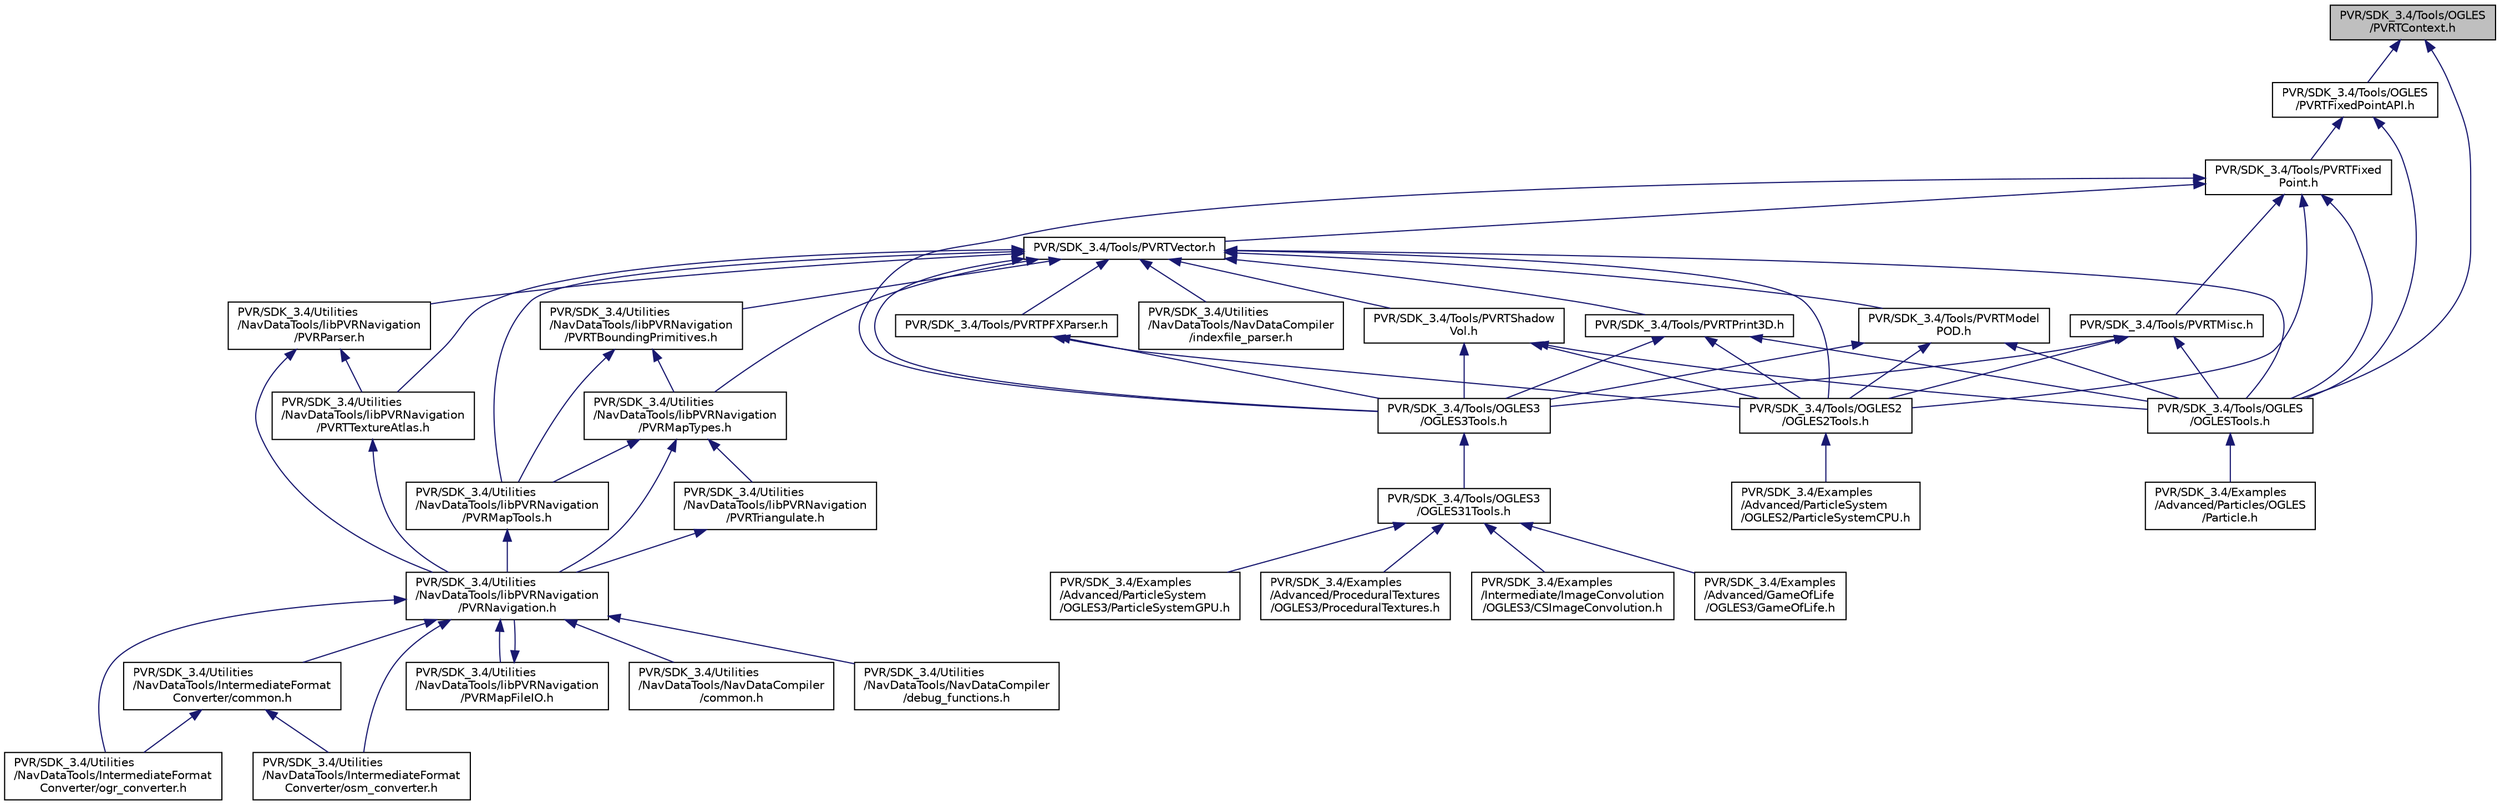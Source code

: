 digraph "PVR/SDK_3.4/Tools/OGLES/PVRTContext.h"
{
  edge [fontname="Helvetica",fontsize="10",labelfontname="Helvetica",labelfontsize="10"];
  node [fontname="Helvetica",fontsize="10",shape=record];
  Node1 [label="PVR/SDK_3.4/Tools/OGLES\l/PVRTContext.h",height=0.2,width=0.4,color="black", fillcolor="grey75", style="filled", fontcolor="black"];
  Node1 -> Node2 [dir="back",color="midnightblue",fontsize="10",style="solid"];
  Node2 [label="PVR/SDK_3.4/Tools/OGLES\l/OGLESTools.h",height=0.2,width=0.4,color="black", fillcolor="white", style="filled",URL="$_o_g_l_e_s_tools_8h.html",tooltip="Header file of OGLESTools.lib. "];
  Node2 -> Node3 [dir="back",color="midnightblue",fontsize="10",style="solid"];
  Node3 [label="PVR/SDK_3.4/Examples\l/Advanced/Particles/OGLES\l/Particle.h",height=0.2,width=0.4,color="black", fillcolor="white", style="filled",URL="$_p_v_r_2_s_d_k__3_84_2_examples_2_advanced_2_particles_2_o_g_l_e_s_2particle_8h_source.html"];
  Node1 -> Node4 [dir="back",color="midnightblue",fontsize="10",style="solid"];
  Node4 [label="PVR/SDK_3.4/Tools/OGLES\l/PVRTFixedPointAPI.h",height=0.2,width=0.4,color="black", fillcolor="white", style="filled",URL="$_p_v_r_t_fixed_point_a_p_i_8h.html",tooltip="Set of macros and functions to make OpenGL ES Lite profile easier to program. Behaviour is affected b..."];
  Node4 -> Node5 [dir="back",color="midnightblue",fontsize="10",style="solid"];
  Node5 [label="PVR/SDK_3.4/Tools/PVRTFixed\lPoint.h",height=0.2,width=0.4,color="black", fillcolor="white", style="filled",URL="$_p_v_r_t_fixed_point_8h.html",tooltip="Set of macros and functions to make fixed-point easier to program. "];
  Node5 -> Node6 [dir="back",color="midnightblue",fontsize="10",style="solid"];
  Node6 [label="PVR/SDK_3.4/Tools/PVRTVector.h",height=0.2,width=0.4,color="black", fillcolor="white", style="filled",URL="$_p_v_r_t_vector_8h.html",tooltip="Vector and matrix mathematics library. "];
  Node6 -> Node2 [dir="back",color="midnightblue",fontsize="10",style="solid"];
  Node6 -> Node7 [dir="back",color="midnightblue",fontsize="10",style="solid"];
  Node7 [label="PVR/SDK_3.4/Tools/PVRTPrint3D.h",height=0.2,width=0.4,color="black", fillcolor="white", style="filled",URL="$_p_v_r_t_print3_d_8h.html",tooltip="Code to print text through the 3D interface. "];
  Node7 -> Node2 [dir="back",color="midnightblue",fontsize="10",style="solid"];
  Node7 -> Node8 [dir="back",color="midnightblue",fontsize="10",style="solid"];
  Node8 [label="PVR/SDK_3.4/Tools/OGLES2\l/OGLES2Tools.h",height=0.2,width=0.4,color="black", fillcolor="white", style="filled",URL="$_o_g_l_e_s2_tools_8h.html",tooltip="Header file of OGLES2Tools.lib. "];
  Node8 -> Node9 [dir="back",color="midnightblue",fontsize="10",style="solid"];
  Node9 [label="PVR/SDK_3.4/Examples\l/Advanced/ParticleSystem\l/OGLES2/ParticleSystemCPU.h",height=0.2,width=0.4,color="black", fillcolor="white", style="filled",URL="$_particle_system_c_p_u_8h_source.html"];
  Node7 -> Node10 [dir="back",color="midnightblue",fontsize="10",style="solid"];
  Node10 [label="PVR/SDK_3.4/Tools/OGLES3\l/OGLES3Tools.h",height=0.2,width=0.4,color="black", fillcolor="white", style="filled",URL="$_o_g_l_e_s3_tools_8h.html",tooltip="Header file of OGLES3Tools.lib. "];
  Node10 -> Node11 [dir="back",color="midnightblue",fontsize="10",style="solid"];
  Node11 [label="PVR/SDK_3.4/Tools/OGLES3\l/OGLES31Tools.h",height=0.2,width=0.4,color="black", fillcolor="white", style="filled",URL="$_o_g_l_e_s31_tools_8h.html",tooltip="Header file of OGLES3Tools.lib. "];
  Node11 -> Node12 [dir="back",color="midnightblue",fontsize="10",style="solid"];
  Node12 [label="PVR/SDK_3.4/Examples\l/Advanced/GameOfLife\l/OGLES3/GameOfLife.h",height=0.2,width=0.4,color="black", fillcolor="white", style="filled",URL="$_game_of_life_8h_source.html"];
  Node11 -> Node13 [dir="back",color="midnightblue",fontsize="10",style="solid"];
  Node13 [label="PVR/SDK_3.4/Examples\l/Advanced/ParticleSystem\l/OGLES3/ParticleSystemGPU.h",height=0.2,width=0.4,color="black", fillcolor="white", style="filled",URL="$_particle_system_g_p_u_8h_source.html"];
  Node11 -> Node14 [dir="back",color="midnightblue",fontsize="10",style="solid"];
  Node14 [label="PVR/SDK_3.4/Examples\l/Advanced/ProceduralTextures\l/OGLES3/ProceduralTextures.h",height=0.2,width=0.4,color="black", fillcolor="white", style="filled",URL="$_procedural_textures_8h_source.html"];
  Node11 -> Node15 [dir="back",color="midnightblue",fontsize="10",style="solid"];
  Node15 [label="PVR/SDK_3.4/Examples\l/Intermediate/ImageConvolution\l/OGLES3/CSImageConvolution.h",height=0.2,width=0.4,color="black", fillcolor="white", style="filled",URL="$_c_s_image_convolution_8h_source.html"];
  Node6 -> Node16 [dir="back",color="midnightblue",fontsize="10",style="solid"];
  Node16 [label="PVR/SDK_3.4/Tools/PVRTModel\lPOD.h",height=0.2,width=0.4,color="black", fillcolor="white", style="filled",URL="$_p_v_r_t_model_p_o_d_8h.html",tooltip="Code to load POD files - models exported from MAX. "];
  Node16 -> Node2 [dir="back",color="midnightblue",fontsize="10",style="solid"];
  Node16 -> Node8 [dir="back",color="midnightblue",fontsize="10",style="solid"];
  Node16 -> Node10 [dir="back",color="midnightblue",fontsize="10",style="solid"];
  Node6 -> Node17 [dir="back",color="midnightblue",fontsize="10",style="solid"];
  Node17 [label="PVR/SDK_3.4/Tools/PVRTShadow\lVol.h",height=0.2,width=0.4,color="black", fillcolor="white", style="filled",URL="$_p_v_r_t_shadow_vol_8h.html",tooltip="Declarations of functions relating to shadow volume generation. "];
  Node17 -> Node2 [dir="back",color="midnightblue",fontsize="10",style="solid"];
  Node17 -> Node8 [dir="back",color="midnightblue",fontsize="10",style="solid"];
  Node17 -> Node10 [dir="back",color="midnightblue",fontsize="10",style="solid"];
  Node6 -> Node8 [dir="back",color="midnightblue",fontsize="10",style="solid"];
  Node6 -> Node18 [dir="back",color="midnightblue",fontsize="10",style="solid"];
  Node18 [label="PVR/SDK_3.4/Tools/PVRTPFXParser.h",height=0.2,width=0.4,color="black", fillcolor="white", style="filled",URL="$_p_v_r_t_p_f_x_parser_8h.html",tooltip="Declaration of PFX file parser. "];
  Node18 -> Node8 [dir="back",color="midnightblue",fontsize="10",style="solid"];
  Node18 -> Node10 [dir="back",color="midnightblue",fontsize="10",style="solid"];
  Node6 -> Node10 [dir="back",color="midnightblue",fontsize="10",style="solid"];
  Node6 -> Node19 [dir="back",color="midnightblue",fontsize="10",style="solid"];
  Node19 [label="PVR/SDK_3.4/Utilities\l/NavDataTools/libPVRNavigation\l/PVRMapTypes.h",height=0.2,width=0.4,color="black", fillcolor="white", style="filled",URL="$_p_v_r_map_types_8h_source.html"];
  Node19 -> Node20 [dir="back",color="midnightblue",fontsize="10",style="solid"];
  Node20 [label="PVR/SDK_3.4/Utilities\l/NavDataTools/libPVRNavigation\l/PVRNavigation.h",height=0.2,width=0.4,color="black", fillcolor="white", style="filled",URL="$_p_v_r_navigation_8h_source.html"];
  Node20 -> Node21 [dir="back",color="midnightblue",fontsize="10",style="solid"];
  Node21 [label="PVR/SDK_3.4/Utilities\l/NavDataTools/IntermediateFormat\lConverter/common.h",height=0.2,width=0.4,color="black", fillcolor="white", style="filled",URL="$_p_v_r_2_s_d_k__3_84_2_utilities_2_nav_data_tools_2_intermediate_format_converter_2common_8h_source.html"];
  Node21 -> Node22 [dir="back",color="midnightblue",fontsize="10",style="solid"];
  Node22 [label="PVR/SDK_3.4/Utilities\l/NavDataTools/IntermediateFormat\lConverter/ogr_converter.h",height=0.2,width=0.4,color="black", fillcolor="white", style="filled",URL="$ogr__converter_8h_source.html"];
  Node21 -> Node23 [dir="back",color="midnightblue",fontsize="10",style="solid"];
  Node23 [label="PVR/SDK_3.4/Utilities\l/NavDataTools/IntermediateFormat\lConverter/osm_converter.h",height=0.2,width=0.4,color="black", fillcolor="white", style="filled",URL="$osm__converter_8h_source.html"];
  Node20 -> Node22 [dir="back",color="midnightblue",fontsize="10",style="solid"];
  Node20 -> Node23 [dir="back",color="midnightblue",fontsize="10",style="solid"];
  Node20 -> Node24 [dir="back",color="midnightblue",fontsize="10",style="solid"];
  Node24 [label="PVR/SDK_3.4/Utilities\l/NavDataTools/libPVRNavigation\l/PVRMapFileIO.h",height=0.2,width=0.4,color="black", fillcolor="white", style="filled",URL="$_p_v_r_map_file_i_o_8h_source.html"];
  Node24 -> Node20 [dir="back",color="midnightblue",fontsize="10",style="solid"];
  Node20 -> Node25 [dir="back",color="midnightblue",fontsize="10",style="solid"];
  Node25 [label="PVR/SDK_3.4/Utilities\l/NavDataTools/NavDataCompiler\l/common.h",height=0.2,width=0.4,color="black", fillcolor="white", style="filled",URL="$_p_v_r_2_s_d_k__3_84_2_utilities_2_nav_data_tools_2_nav_data_compiler_2common_8h_source.html"];
  Node20 -> Node26 [dir="back",color="midnightblue",fontsize="10",style="solid"];
  Node26 [label="PVR/SDK_3.4/Utilities\l/NavDataTools/NavDataCompiler\l/debug_functions.h",height=0.2,width=0.4,color="black", fillcolor="white", style="filled",URL="$debug__functions_8h_source.html"];
  Node19 -> Node27 [dir="back",color="midnightblue",fontsize="10",style="solid"];
  Node27 [label="PVR/SDK_3.4/Utilities\l/NavDataTools/libPVRNavigation\l/PVRMapTools.h",height=0.2,width=0.4,color="black", fillcolor="white", style="filled",URL="$_p_v_r_map_tools_8h_source.html"];
  Node27 -> Node20 [dir="back",color="midnightblue",fontsize="10",style="solid"];
  Node19 -> Node28 [dir="back",color="midnightblue",fontsize="10",style="solid"];
  Node28 [label="PVR/SDK_3.4/Utilities\l/NavDataTools/libPVRNavigation\l/PVRTriangulate.h",height=0.2,width=0.4,color="black", fillcolor="white", style="filled",URL="$_p_v_r_triangulate_8h_source.html"];
  Node28 -> Node20 [dir="back",color="midnightblue",fontsize="10",style="solid"];
  Node6 -> Node29 [dir="back",color="midnightblue",fontsize="10",style="solid"];
  Node29 [label="PVR/SDK_3.4/Utilities\l/NavDataTools/libPVRNavigation\l/PVRTBoundingPrimitives.h",height=0.2,width=0.4,color="black", fillcolor="white", style="filled",URL="$_p_v_r_t_bounding_primitives_8h_source.html"];
  Node29 -> Node19 [dir="back",color="midnightblue",fontsize="10",style="solid"];
  Node29 -> Node27 [dir="back",color="midnightblue",fontsize="10",style="solid"];
  Node6 -> Node27 [dir="back",color="midnightblue",fontsize="10",style="solid"];
  Node6 -> Node30 [dir="back",color="midnightblue",fontsize="10",style="solid"];
  Node30 [label="PVR/SDK_3.4/Utilities\l/NavDataTools/libPVRNavigation\l/PVRParser.h",height=0.2,width=0.4,color="black", fillcolor="white", style="filled",URL="$_p_v_r_parser_8h_source.html"];
  Node30 -> Node31 [dir="back",color="midnightblue",fontsize="10",style="solid"];
  Node31 [label="PVR/SDK_3.4/Utilities\l/NavDataTools/libPVRNavigation\l/PVRTTextureAtlas.h",height=0.2,width=0.4,color="black", fillcolor="white", style="filled",URL="$_p_v_r_t_texture_atlas_8h_source.html"];
  Node31 -> Node20 [dir="back",color="midnightblue",fontsize="10",style="solid"];
  Node30 -> Node20 [dir="back",color="midnightblue",fontsize="10",style="solid"];
  Node6 -> Node31 [dir="back",color="midnightblue",fontsize="10",style="solid"];
  Node6 -> Node32 [dir="back",color="midnightblue",fontsize="10",style="solid"];
  Node32 [label="PVR/SDK_3.4/Utilities\l/NavDataTools/NavDataCompiler\l/indexfile_parser.h",height=0.2,width=0.4,color="black", fillcolor="white", style="filled",URL="$indexfile__parser_8h_source.html"];
  Node5 -> Node2 [dir="back",color="midnightblue",fontsize="10",style="solid"];
  Node5 -> Node33 [dir="back",color="midnightblue",fontsize="10",style="solid"];
  Node33 [label="PVR/SDK_3.4/Tools/PVRTMisc.h",height=0.2,width=0.4,color="black", fillcolor="white", style="filled",URL="$_p_v_r_t_misc_8h.html",tooltip="Miscellaneous functions used in 3D rendering. "];
  Node33 -> Node2 [dir="back",color="midnightblue",fontsize="10",style="solid"];
  Node33 -> Node8 [dir="back",color="midnightblue",fontsize="10",style="solid"];
  Node33 -> Node10 [dir="back",color="midnightblue",fontsize="10",style="solid"];
  Node5 -> Node8 [dir="back",color="midnightblue",fontsize="10",style="solid"];
  Node5 -> Node10 [dir="back",color="midnightblue",fontsize="10",style="solid"];
  Node4 -> Node2 [dir="back",color="midnightblue",fontsize="10",style="solid"];
}
